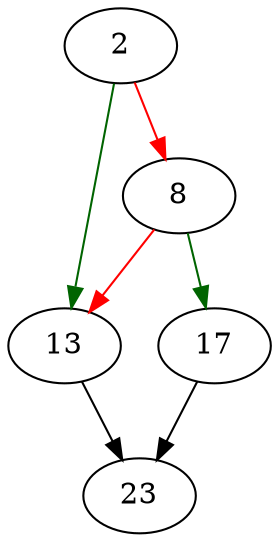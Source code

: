 strict digraph "sqlite3DbMallocSize" {
	// Node definitions.
	2 [entry=true];
	13;
	8;
	17;
	23;

	// Edge definitions.
	2 -> 13 [
		color=darkgreen
		cond=true
	];
	2 -> 8 [
		color=red
		cond=false
	];
	13 -> 23;
	8 -> 13 [
		color=red
		cond=false
	];
	8 -> 17 [
		color=darkgreen
		cond=true
	];
	17 -> 23;
}